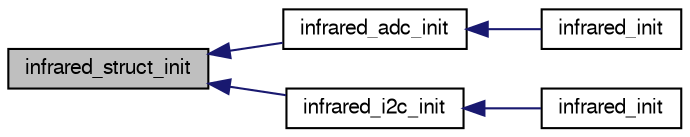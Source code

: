 digraph "infrared_struct_init"
{
  edge [fontname="FreeSans",fontsize="10",labelfontname="FreeSans",labelfontsize="10"];
  node [fontname="FreeSans",fontsize="10",shape=record];
  rankdir="LR";
  Node1 [label="infrared_struct_init",height=0.2,width=0.4,color="black", fillcolor="grey75", style="filled", fontcolor="black"];
  Node1 -> Node2 [dir="back",color="midnightblue",fontsize="10",style="solid",fontname="FreeSans"];
  Node2 [label="infrared_adc_init",height=0.2,width=0.4,color="black", fillcolor="white", style="filled",URL="$subsystems_2sensors_2infrared__adc_8h.html#afd9b914e78df4722702ab0113752a2b0",tooltip="Initialisation of ir. "];
  Node2 -> Node3 [dir="back",color="midnightblue",fontsize="10",style="solid",fontname="FreeSans"];
  Node3 [label="infrared_init",height=0.2,width=0.4,color="black", fillcolor="white", style="filled",URL="$infrared__adc_8c.html#a914de0b4811e25ca619529374d7fe3ba"];
  Node1 -> Node4 [dir="back",color="midnightblue",fontsize="10",style="solid",fontname="FreeSans"];
  Node4 [label="infrared_i2c_init",height=0.2,width=0.4,color="black", fillcolor="white", style="filled",URL="$subsystems_2sensors_2infrared__i2c_8h.html#a5e18041e01cef18e73f61f789f8e97dd",tooltip="Initialisation. "];
  Node4 -> Node5 [dir="back",color="midnightblue",fontsize="10",style="solid",fontname="FreeSans"];
  Node5 [label="infrared_init",height=0.2,width=0.4,color="black", fillcolor="white", style="filled",URL="$infrared__i2c_8c.html#a914de0b4811e25ca619529374d7fe3ba"];
}
